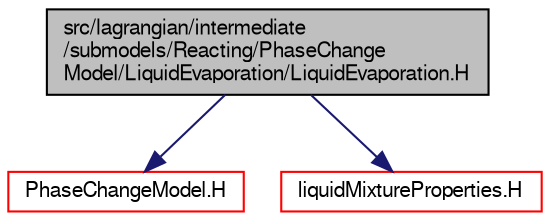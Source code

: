 digraph "src/lagrangian/intermediate/submodels/Reacting/PhaseChangeModel/LiquidEvaporation/LiquidEvaporation.H"
{
  bgcolor="transparent";
  edge [fontname="FreeSans",fontsize="10",labelfontname="FreeSans",labelfontsize="10"];
  node [fontname="FreeSans",fontsize="10",shape=record];
  Node0 [label="src/lagrangian/intermediate\l/submodels/Reacting/PhaseChange\lModel/LiquidEvaporation/LiquidEvaporation.H",height=0.2,width=0.4,color="black", fillcolor="grey75", style="filled", fontcolor="black"];
  Node0 -> Node1 [color="midnightblue",fontsize="10",style="solid",fontname="FreeSans"];
  Node1 [label="PhaseChangeModel.H",height=0.2,width=0.4,color="red",URL="$a06236.html"];
  Node0 -> Node88 [color="midnightblue",fontsize="10",style="solid",fontname="FreeSans"];
  Node88 [label="liquidMixtureProperties.H",height=0.2,width=0.4,color="red",URL="$a15596.html"];
}
